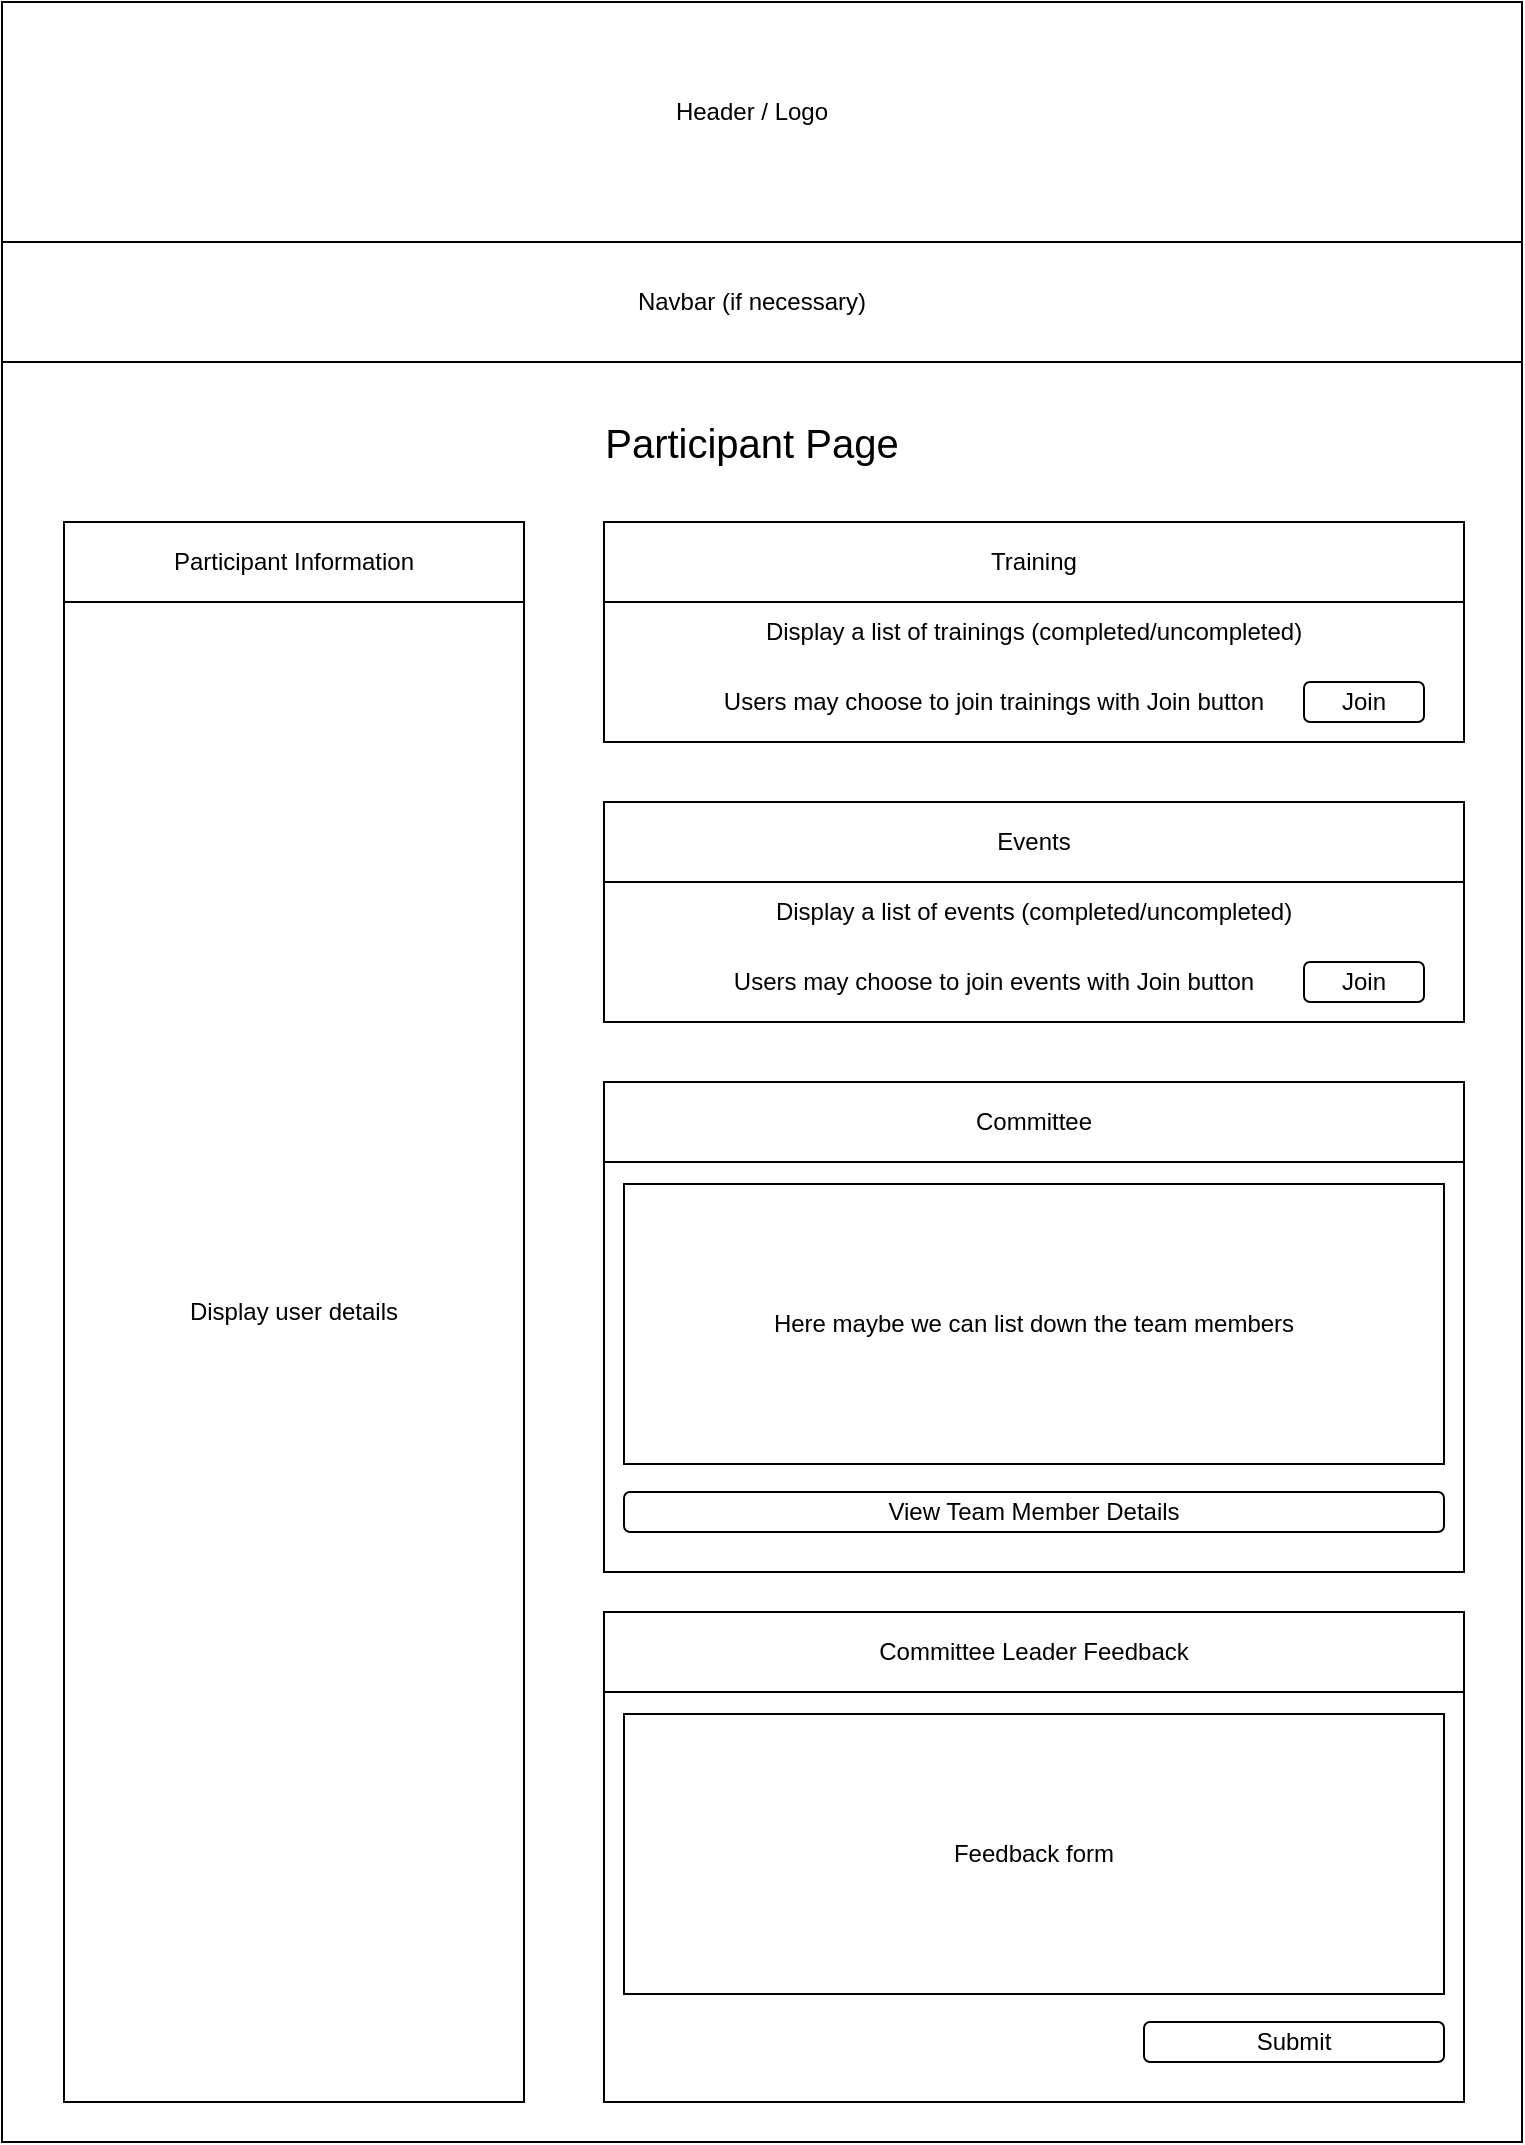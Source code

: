 <mxfile version="13.9.2" type="device" pages="4"><diagram id="6-L5gkRBHpXUwkp8zdeU" name="P&amp;CL"><mxGraphModel dx="1038" dy="548" grid="1" gridSize="10" guides="1" tooltips="1" connect="1" arrows="1" fold="1" page="1" pageScale="1" pageWidth="827" pageHeight="1169" math="0" shadow="0"><root><mxCell id="0"/><mxCell id="1" parent="0"/><mxCell id="sf1je8OrrIXCoxaU05Sw-1" value="" style="rounded=0;whiteSpace=wrap;html=1;" parent="1" vertex="1"><mxGeometry x="39" y="40" width="760" height="1070" as="geometry"/></mxCell><mxCell id="sf1je8OrrIXCoxaU05Sw-2" value="" style="rounded=0;whiteSpace=wrap;html=1;" parent="1" vertex="1"><mxGeometry x="39" y="160" width="760" height="60" as="geometry"/></mxCell><mxCell id="wRF7YNaYCswyuyDOWKDA-1" value="Header / Logo" style="text;html=1;strokeColor=none;fillColor=none;align=center;verticalAlign=middle;whiteSpace=wrap;rounded=0;" parent="1" vertex="1"><mxGeometry x="346" y="70" width="136" height="50" as="geometry"/></mxCell><mxCell id="wRF7YNaYCswyuyDOWKDA-2" value="Navbar (if necessary)" style="text;html=1;strokeColor=none;fillColor=none;align=center;verticalAlign=middle;whiteSpace=wrap;rounded=0;" parent="1" vertex="1"><mxGeometry x="326" y="180" width="176" height="20" as="geometry"/></mxCell><mxCell id="wRF7YNaYCswyuyDOWKDA-3" value="&lt;font style=&quot;font-size: 20px&quot;&gt;Participant Page&lt;br&gt;&lt;/font&gt;" style="text;html=1;strokeColor=none;fillColor=none;align=center;verticalAlign=middle;whiteSpace=wrap;rounded=0;" parent="1" vertex="1"><mxGeometry x="302" y="230" width="224" height="60" as="geometry"/></mxCell><mxCell id="wRF7YNaYCswyuyDOWKDA-4" value="Display user details" style="rounded=0;whiteSpace=wrap;html=1;" parent="1" vertex="1"><mxGeometry x="70" y="300" width="230" height="790" as="geometry"/></mxCell><mxCell id="wRF7YNaYCswyuyDOWKDA-5" value="Display a list of trainings (completed/uncompleted)" style="rounded=0;whiteSpace=wrap;html=1;" parent="1" vertex="1"><mxGeometry x="340" y="300" width="430" height="110" as="geometry"/></mxCell><mxCell id="wRF7YNaYCswyuyDOWKDA-6" value="Participant Information" style="rounded=0;whiteSpace=wrap;html=1;" parent="1" vertex="1"><mxGeometry x="70" y="300" width="230" height="40" as="geometry"/></mxCell><mxCell id="wRF7YNaYCswyuyDOWKDA-7" value="Training" style="rounded=0;whiteSpace=wrap;html=1;" parent="1" vertex="1"><mxGeometry x="340" y="300" width="430" height="40" as="geometry"/></mxCell><mxCell id="wRF7YNaYCswyuyDOWKDA-11" value="Join" style="rounded=1;whiteSpace=wrap;html=1;" parent="1" vertex="1"><mxGeometry x="690" y="380" width="60" height="20" as="geometry"/></mxCell><mxCell id="wRF7YNaYCswyuyDOWKDA-26" value="" style="rounded=0;whiteSpace=wrap;html=1;" parent="1" vertex="1"><mxGeometry x="340" y="580" width="430" height="245" as="geometry"/></mxCell><mxCell id="wRF7YNaYCswyuyDOWKDA-27" value="Committee" style="rounded=0;whiteSpace=wrap;html=1;" parent="1" vertex="1"><mxGeometry x="340" y="580" width="430" height="40" as="geometry"/></mxCell><mxCell id="wRF7YNaYCswyuyDOWKDA-34" value="Here maybe we can list down the team members" style="rounded=0;whiteSpace=wrap;html=1;" parent="1" vertex="1"><mxGeometry x="350" y="631" width="410" height="140" as="geometry"/></mxCell><mxCell id="wjq65QkdTFqthonr6JKq-1" value="View Team Member Details" style="rounded=1;whiteSpace=wrap;html=1;" parent="1" vertex="1"><mxGeometry x="350" y="785" width="410" height="20" as="geometry"/></mxCell><mxCell id="QGOxZt2s4FWQULGsUr9e-4" value="Users may choose to join trainings with Join button" style="text;html=1;strokeColor=none;fillColor=none;align=center;verticalAlign=middle;whiteSpace=wrap;rounded=0;" vertex="1" parent="1"><mxGeometry x="370" y="380" width="330" height="20" as="geometry"/></mxCell><mxCell id="vRBh1Uo0kv6V52l7KtzZ-2" value="" style="rounded=0;whiteSpace=wrap;html=1;" vertex="1" parent="1"><mxGeometry x="340" y="845" width="430" height="245" as="geometry"/></mxCell><mxCell id="vRBh1Uo0kv6V52l7KtzZ-3" value="Committee Leader Feedback" style="rounded=0;whiteSpace=wrap;html=1;" vertex="1" parent="1"><mxGeometry x="340" y="845" width="430" height="40" as="geometry"/></mxCell><mxCell id="vRBh1Uo0kv6V52l7KtzZ-4" value="Feedback form" style="rounded=0;whiteSpace=wrap;html=1;" vertex="1" parent="1"><mxGeometry x="350" y="896" width="410" height="140" as="geometry"/></mxCell><mxCell id="vRBh1Uo0kv6V52l7KtzZ-5" value="Submit" style="rounded=1;whiteSpace=wrap;html=1;" vertex="1" parent="1"><mxGeometry x="610" y="1050" width="150" height="20" as="geometry"/></mxCell><mxCell id="vRBh1Uo0kv6V52l7KtzZ-6" value="Display a list of events (completed/uncompleted)" style="rounded=0;whiteSpace=wrap;html=1;" vertex="1" parent="1"><mxGeometry x="340" y="440" width="430" height="110" as="geometry"/></mxCell><mxCell id="vRBh1Uo0kv6V52l7KtzZ-7" value="Events" style="rounded=0;whiteSpace=wrap;html=1;" vertex="1" parent="1"><mxGeometry x="340" y="440" width="430" height="40" as="geometry"/></mxCell><mxCell id="vRBh1Uo0kv6V52l7KtzZ-8" value="Join" style="rounded=1;whiteSpace=wrap;html=1;" vertex="1" parent="1"><mxGeometry x="690" y="520" width="60" height="20" as="geometry"/></mxCell><mxCell id="vRBh1Uo0kv6V52l7KtzZ-9" value="Users may choose to join events with Join button" style="text;html=1;strokeColor=none;fillColor=none;align=center;verticalAlign=middle;whiteSpace=wrap;rounded=0;" vertex="1" parent="1"><mxGeometry x="370" y="520" width="330" height="20" as="geometry"/></mxCell></root></mxGraphModel></diagram><diagram id="JwysF1aGLiSc0uvNx13Z" name="PM (main view)"><mxGraphModel dx="1038" dy="548" grid="1" gridSize="10" guides="1" tooltips="1" connect="1" arrows="1" fold="1" page="1" pageScale="1" pageWidth="827" pageHeight="1169" math="0" shadow="0"><root><mxCell id="rHS4IG7OglBADSJ02y-m-0"/><mxCell id="rHS4IG7OglBADSJ02y-m-1" parent="rHS4IG7OglBADSJ02y-m-0"/><mxCell id="ljwl6x5NfRJc1K4GNW4l-0" value="" style="rounded=0;whiteSpace=wrap;html=1;" parent="rHS4IG7OglBADSJ02y-m-1" vertex="1"><mxGeometry x="40" y="40" width="760" height="710" as="geometry"/></mxCell><mxCell id="ljwl6x5NfRJc1K4GNW4l-1" value="" style="rounded=0;whiteSpace=wrap;html=1;" parent="rHS4IG7OglBADSJ02y-m-1" vertex="1"><mxGeometry x="40" y="160" width="760" height="60" as="geometry"/></mxCell><mxCell id="ljwl6x5NfRJc1K4GNW4l-2" value="Header / Logo" style="text;html=1;strokeColor=none;fillColor=none;align=center;verticalAlign=middle;whiteSpace=wrap;rounded=0;" parent="rHS4IG7OglBADSJ02y-m-1" vertex="1"><mxGeometry x="346" y="70" width="136" height="50" as="geometry"/></mxCell><mxCell id="ljwl6x5NfRJc1K4GNW4l-3" value="Navbar (If necessary)" style="text;html=1;strokeColor=none;fillColor=none;align=center;verticalAlign=middle;whiteSpace=wrap;rounded=0;" parent="rHS4IG7OglBADSJ02y-m-1" vertex="1"><mxGeometry x="352" y="180" width="136" height="20" as="geometry"/></mxCell><mxCell id="ljwl6x5NfRJc1K4GNW4l-4" value="&lt;font style=&quot;font-size: 20px&quot;&gt;Program Manager Page (main)&lt;br&gt;&lt;/font&gt;" style="text;html=1;strokeColor=none;fillColor=none;align=center;verticalAlign=middle;whiteSpace=wrap;rounded=0;" parent="rHS4IG7OglBADSJ02y-m-1" vertex="1"><mxGeometry x="230" y="230" width="368" height="60" as="geometry"/></mxCell><mxCell id="4xSkgo647kXA-xxKLpIK-0" value="Display feedback based on certain criteria (Committee lead)" style="rounded=0;whiteSpace=wrap;html=1;" vertex="1" parent="rHS4IG7OglBADSJ02y-m-1"><mxGeometry x="60" y="290" width="720" height="130" as="geometry"/></mxCell><mxCell id="4xSkgo647kXA-xxKLpIK-1" value="Feedbacks" style="rounded=0;whiteSpace=wrap;html=1;" vertex="1" parent="rHS4IG7OglBADSJ02y-m-1"><mxGeometry x="60" y="290" width="720" height="40" as="geometry"/></mxCell><mxCell id="4xSkgo647kXA-xxKLpIK-2" value="Add &amp;amp; Delete Events" style="rounded=0;whiteSpace=wrap;html=1;" vertex="1" parent="rHS4IG7OglBADSJ02y-m-1"><mxGeometry x="60" y="440" width="720" height="130" as="geometry"/></mxCell><mxCell id="4xSkgo647kXA-xxKLpIK-3" value="Event Configuration" style="rounded=0;whiteSpace=wrap;html=1;" vertex="1" parent="rHS4IG7OglBADSJ02y-m-1"><mxGeometry x="60" y="440" width="720" height="40" as="geometry"/></mxCell><mxCell id="4xSkgo647kXA-xxKLpIK-4" value="Display list of participants' names" style="rounded=0;whiteSpace=wrap;html=1;" vertex="1" parent="rHS4IG7OglBADSJ02y-m-1"><mxGeometry x="60" y="600" width="720" height="130" as="geometry"/></mxCell><mxCell id="4xSkgo647kXA-xxKLpIK-5" value="Participants List" style="rounded=0;whiteSpace=wrap;html=1;" vertex="1" parent="rHS4IG7OglBADSJ02y-m-1"><mxGeometry x="60" y="600" width="720" height="40" as="geometry"/></mxCell></root></mxGraphModel></diagram><diagram id="FP_7EPAumTtSj5DEFbl-" name="PM (View Participant)"><mxGraphModel dx="1038" dy="548" grid="1" gridSize="10" guides="1" tooltips="1" connect="1" arrows="1" fold="1" page="1" pageScale="1" pageWidth="827" pageHeight="1169" math="0" shadow="0"><root><mxCell id="efv-4qdtXsHLa6FNJU-M-0"/><mxCell id="efv-4qdtXsHLa6FNJU-M-1" parent="efv-4qdtXsHLa6FNJU-M-0"/><mxCell id="PjAe7mxegg2f2_1GoGJK-0" value="" style="rounded=0;whiteSpace=wrap;html=1;" parent="efv-4qdtXsHLa6FNJU-M-1" vertex="1"><mxGeometry x="40" y="35" width="760" height="590" as="geometry"/></mxCell><mxCell id="PjAe7mxegg2f2_1GoGJK-1" value="" style="rounded=0;whiteSpace=wrap;html=1;" parent="efv-4qdtXsHLa6FNJU-M-1" vertex="1"><mxGeometry x="40" y="160" width="760" height="60" as="geometry"/></mxCell><mxCell id="w0XieddF2yr6fhZK-r96-0" value="Header / Logo" style="text;html=1;strokeColor=none;fillColor=none;align=center;verticalAlign=middle;whiteSpace=wrap;rounded=0;" parent="efv-4qdtXsHLa6FNJU-M-1" vertex="1"><mxGeometry x="346" y="70" width="136" height="50" as="geometry"/></mxCell><mxCell id="JzXS-pwuba8WbQA4nWHg-0" value="Navbar (If necessary)" style="text;html=1;strokeColor=none;fillColor=none;align=center;verticalAlign=middle;whiteSpace=wrap;rounded=0;" parent="efv-4qdtXsHLa6FNJU-M-1" vertex="1"><mxGeometry x="352" y="180" width="136" height="20" as="geometry"/></mxCell><mxCell id="wekig_HWovkIwZG6S21x-0" value="&lt;font style=&quot;font-size: 20px&quot;&gt;Program Manager View Participant&lt;br&gt;&lt;/font&gt;" style="text;html=1;strokeColor=none;fillColor=none;align=center;verticalAlign=middle;whiteSpace=wrap;rounded=0;" parent="efv-4qdtXsHLa6FNJU-M-1" vertex="1"><mxGeometry x="230" y="230" width="368" height="60" as="geometry"/></mxCell><mxCell id="W9jyScqWSoXT9dqacfmS-0" value="" style="rounded=0;whiteSpace=wrap;html=1;" parent="efv-4qdtXsHLa6FNJU-M-1" vertex="1"><mxGeometry x="70" y="310" width="330" height="290" as="geometry"/></mxCell><mxCell id="W9jyScqWSoXT9dqacfmS-1" value="Attendance" style="rounded=0;whiteSpace=wrap;html=1;" parent="efv-4qdtXsHLa6FNJU-M-1" vertex="1"><mxGeometry x="70" y="310" width="330" height="40" as="geometry"/></mxCell><mxCell id="xQmQ9dXf__PA1VyX5FOF-0" value="Here we display training attendance" style="rounded=0;whiteSpace=wrap;html=1;" parent="efv-4qdtXsHLa6FNJU-M-1" vertex="1"><mxGeometry x="80" y="360" width="310" height="80" as="geometry"/></mxCell><mxCell id="XKhufUB7b4B002zIeXC5-2" value="Edit" style="rounded=1;whiteSpace=wrap;html=1;" parent="efv-4qdtXsHLa6FNJU-M-1" vertex="1"><mxGeometry x="270" y="450" width="120" height="20" as="geometry"/></mxCell><mxCell id="XKhufUB7b4B002zIeXC5-3" value="Edit" style="rounded=1;whiteSpace=wrap;html=1;" parent="efv-4qdtXsHLa6FNJU-M-1" vertex="1"><mxGeometry x="270" y="570" width="120" height="20" as="geometry"/></mxCell><mxCell id="CNez-OErz4ffAuV8-OEP-0" value="Here we display event attendance" style="rounded=0;whiteSpace=wrap;html=1;" parent="efv-4qdtXsHLa6FNJU-M-1" vertex="1"><mxGeometry x="80" y="480" width="310" height="80" as="geometry"/></mxCell><mxCell id="CNez-OErz4ffAuV8-OEP-2" value="" style="rounded=0;whiteSpace=wrap;html=1;" parent="efv-4qdtXsHLa6FNJU-M-1" vertex="1"><mxGeometry x="440" y="310" width="330" height="290" as="geometry"/></mxCell><mxCell id="CNez-OErz4ffAuV8-OEP-3" value="Training Progress" style="rounded=0;whiteSpace=wrap;html=1;" parent="efv-4qdtXsHLa6FNJU-M-1" vertex="1"><mxGeometry x="440" y="310" width="330" height="40" as="geometry"/></mxCell><mxCell id="CNez-OErz4ffAuV8-OEP-4" value="Display progress (Hours completed)" style="rounded=0;whiteSpace=wrap;html=1;" parent="efv-4qdtXsHLa6FNJU-M-1" vertex="1"><mxGeometry x="450" y="360" width="310" height="80" as="geometry"/></mxCell><mxCell id="CNez-OErz4ffAuV8-OEP-7" value="Edit" style="rounded=1;whiteSpace=wrap;html=1;" parent="efv-4qdtXsHLa6FNJU-M-1" vertex="1"><mxGeometry x="640" y="450" width="120" height="20" as="geometry"/></mxCell></root></mxGraphModel></diagram><diagram id="vmzTrekkePd7yFLD_sEU" name="TeamView"><mxGraphModel dx="1038" dy="548" grid="1" gridSize="10" guides="1" tooltips="1" connect="1" arrows="1" fold="1" page="1" pageScale="1" pageWidth="827" pageHeight="1169" math="0" shadow="0"><root><mxCell id="sD8r2yq41eeZAPBhk0kB-0"/><mxCell id="sD8r2yq41eeZAPBhk0kB-1" parent="sD8r2yq41eeZAPBhk0kB-0"/><mxCell id="5r6I-1g9bmx2lnasqe7i-0" value="" style="rounded=0;whiteSpace=wrap;html=1;" parent="sD8r2yq41eeZAPBhk0kB-1" vertex="1"><mxGeometry x="40" y="40" width="760" height="590" as="geometry"/></mxCell><mxCell id="5r6I-1g9bmx2lnasqe7i-1" value="" style="rounded=0;whiteSpace=wrap;html=1;" parent="sD8r2yq41eeZAPBhk0kB-1" vertex="1"><mxGeometry x="40" y="160" width="760" height="60" as="geometry"/></mxCell><mxCell id="5r6I-1g9bmx2lnasqe7i-2" value="Header / Logo" style="text;html=1;strokeColor=none;fillColor=none;align=center;verticalAlign=middle;whiteSpace=wrap;rounded=0;" parent="sD8r2yq41eeZAPBhk0kB-1" vertex="1"><mxGeometry x="346" y="70" width="136" height="50" as="geometry"/></mxCell><mxCell id="5r6I-1g9bmx2lnasqe7i-3" value="Navbar (If necessary)" style="text;html=1;strokeColor=none;fillColor=none;align=center;verticalAlign=middle;whiteSpace=wrap;rounded=0;" parent="sD8r2yq41eeZAPBhk0kB-1" vertex="1"><mxGeometry x="311" y="180" width="206" height="20" as="geometry"/></mxCell><mxCell id="5r6I-1g9bmx2lnasqe7i-4" value="&lt;font style=&quot;font-size: 20px&quot;&gt;Team (including CL)&lt;br&gt;&lt;/font&gt;" style="text;html=1;strokeColor=none;fillColor=none;align=center;verticalAlign=middle;whiteSpace=wrap;rounded=0;" parent="sD8r2yq41eeZAPBhk0kB-1" vertex="1"><mxGeometry x="302" y="230" width="224" height="60" as="geometry"/></mxCell><mxCell id="VV1Rn_3dvqlqXqtft0fM-0" value="Details" style="rounded=0;whiteSpace=wrap;html=1;" parent="sD8r2yq41eeZAPBhk0kB-1" vertex="1"><mxGeometry x="60" y="290" width="330" height="140" as="geometry"/></mxCell><mxCell id="VV1Rn_3dvqlqXqtft0fM-1" value="Team Member 1" style="rounded=0;whiteSpace=wrap;html=1;" parent="sD8r2yq41eeZAPBhk0kB-1" vertex="1"><mxGeometry x="60" y="290" width="330" height="40" as="geometry"/></mxCell><mxCell id="Qp02yJEQMBzSQrQapGsF-0" value="Details" style="rounded=0;whiteSpace=wrap;html=1;" vertex="1" parent="sD8r2yq41eeZAPBhk0kB-1"><mxGeometry x="450" y="290" width="330" height="140" as="geometry"/></mxCell><mxCell id="Qp02yJEQMBzSQrQapGsF-1" value="Team Member 2" style="rounded=0;whiteSpace=wrap;html=1;" vertex="1" parent="sD8r2yq41eeZAPBhk0kB-1"><mxGeometry x="450" y="290" width="330" height="40" as="geometry"/></mxCell><mxCell id="Qp02yJEQMBzSQrQapGsF-2" value="Details" style="rounded=0;whiteSpace=wrap;html=1;" vertex="1" parent="sD8r2yq41eeZAPBhk0kB-1"><mxGeometry x="60" y="460" width="330" height="140" as="geometry"/></mxCell><mxCell id="Qp02yJEQMBzSQrQapGsF-3" value="Team Member 3" style="rounded=0;whiteSpace=wrap;html=1;" vertex="1" parent="sD8r2yq41eeZAPBhk0kB-1"><mxGeometry x="60" y="460" width="330" height="40" as="geometry"/></mxCell><mxCell id="Qp02yJEQMBzSQrQapGsF-4" value="Details" style="rounded=0;whiteSpace=wrap;html=1;" vertex="1" parent="sD8r2yq41eeZAPBhk0kB-1"><mxGeometry x="450" y="460" width="330" height="140" as="geometry"/></mxCell><mxCell id="Qp02yJEQMBzSQrQapGsF-5" value="Team Member 4" style="rounded=0;whiteSpace=wrap;html=1;" vertex="1" parent="sD8r2yq41eeZAPBhk0kB-1"><mxGeometry x="450" y="460" width="330" height="40" as="geometry"/></mxCell></root></mxGraphModel></diagram></mxfile>